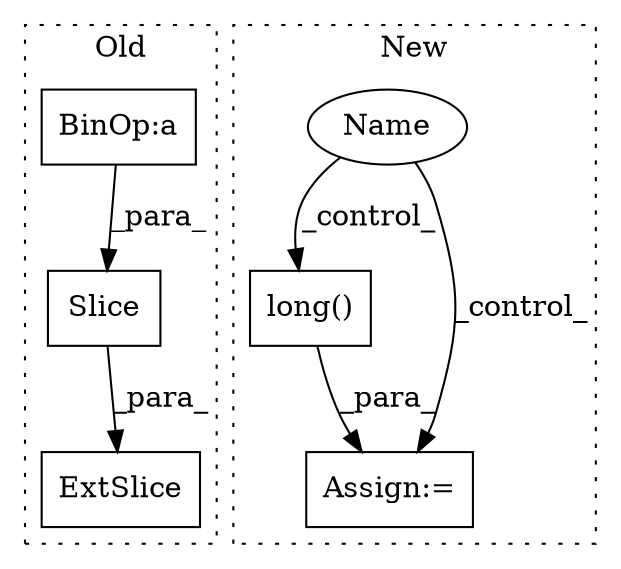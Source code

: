 digraph G {
subgraph cluster0 {
1 [label="Slice" a="80" s="19223" l="6" shape="box"];
3 [label="BinOp:a" a="82" s="19233" l="3" shape="box"];
6 [label="ExtSlice" a="85" s="19191" l="5" shape="box"];
label = "Old";
style="dotted";
}
subgraph cluster1 {
2 [label="long()" a="75" s="17731" l="35" shape="box"];
4 [label="Assign:=" a="68" s="17728" l="3" shape="box"];
5 [label="Name" a="87" s="17443" l="2" shape="ellipse"];
label = "New";
style="dotted";
}
1 -> 6 [label="_para_"];
2 -> 4 [label="_para_"];
3 -> 1 [label="_para_"];
5 -> 4 [label="_control_"];
5 -> 2 [label="_control_"];
}